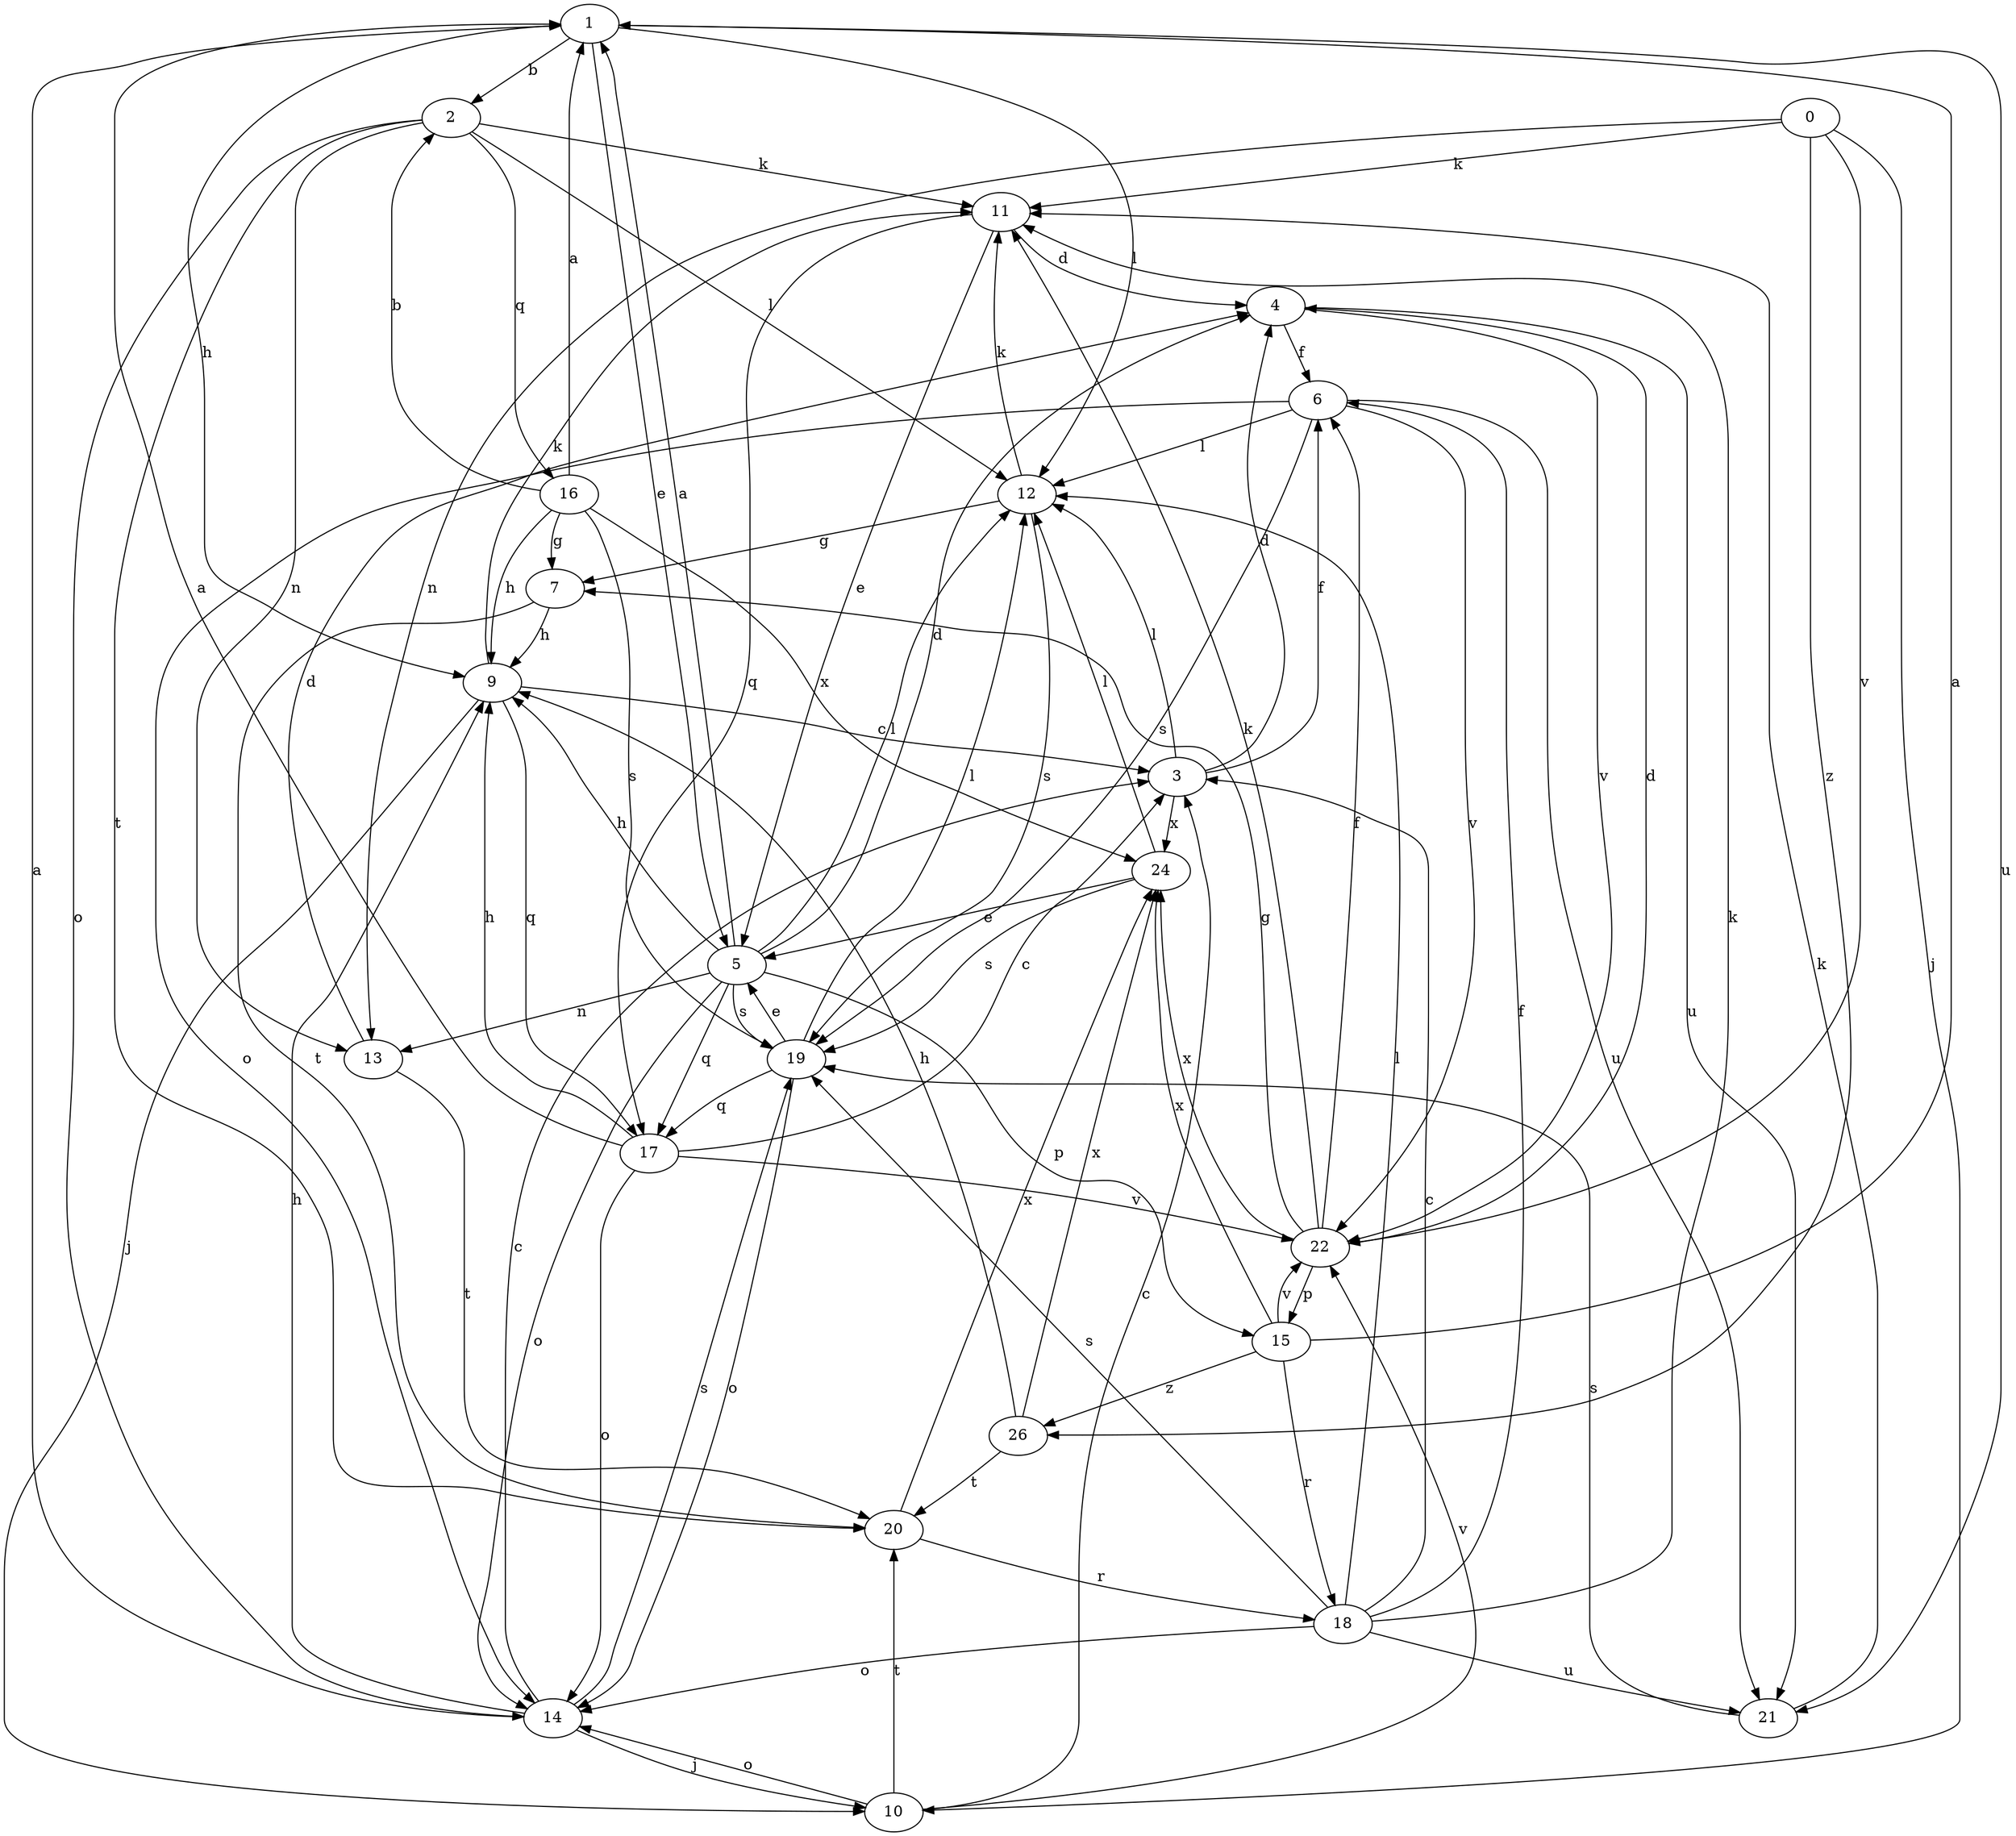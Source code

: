strict digraph  {
1;
2;
3;
4;
5;
6;
7;
0;
9;
10;
11;
12;
13;
14;
15;
16;
17;
18;
19;
20;
21;
22;
24;
26;
1 -> 2  [label=b];
1 -> 5  [label=e];
1 -> 9  [label=h];
1 -> 12  [label=l];
1 -> 21  [label=u];
2 -> 11  [label=k];
2 -> 12  [label=l];
2 -> 13  [label=n];
2 -> 14  [label=o];
2 -> 16  [label=q];
2 -> 20  [label=t];
3 -> 4  [label=d];
3 -> 6  [label=f];
3 -> 12  [label=l];
3 -> 24  [label=x];
4 -> 6  [label=f];
4 -> 21  [label=u];
4 -> 22  [label=v];
5 -> 1  [label=a];
5 -> 4  [label=d];
5 -> 9  [label=h];
5 -> 12  [label=l];
5 -> 13  [label=n];
5 -> 14  [label=o];
5 -> 15  [label=p];
5 -> 17  [label=q];
5 -> 19  [label=s];
6 -> 12  [label=l];
6 -> 14  [label=o];
6 -> 19  [label=s];
6 -> 21  [label=u];
6 -> 22  [label=v];
7 -> 9  [label=h];
7 -> 20  [label=t];
0 -> 10  [label=j];
0 -> 11  [label=k];
0 -> 13  [label=n];
0 -> 22  [label=v];
0 -> 26  [label=z];
9 -> 3  [label=c];
9 -> 10  [label=j];
9 -> 11  [label=k];
9 -> 17  [label=q];
10 -> 3  [label=c];
10 -> 14  [label=o];
10 -> 20  [label=t];
10 -> 22  [label=v];
11 -> 4  [label=d];
11 -> 5  [label=e];
11 -> 17  [label=q];
12 -> 7  [label=g];
12 -> 11  [label=k];
12 -> 19  [label=s];
13 -> 4  [label=d];
13 -> 20  [label=t];
14 -> 1  [label=a];
14 -> 3  [label=c];
14 -> 9  [label=h];
14 -> 10  [label=j];
14 -> 19  [label=s];
15 -> 1  [label=a];
15 -> 18  [label=r];
15 -> 22  [label=v];
15 -> 24  [label=x];
15 -> 26  [label=z];
16 -> 1  [label=a];
16 -> 2  [label=b];
16 -> 7  [label=g];
16 -> 9  [label=h];
16 -> 19  [label=s];
16 -> 24  [label=x];
17 -> 1  [label=a];
17 -> 3  [label=c];
17 -> 9  [label=h];
17 -> 14  [label=o];
17 -> 22  [label=v];
18 -> 3  [label=c];
18 -> 6  [label=f];
18 -> 11  [label=k];
18 -> 12  [label=l];
18 -> 14  [label=o];
18 -> 19  [label=s];
18 -> 21  [label=u];
19 -> 5  [label=e];
19 -> 12  [label=l];
19 -> 14  [label=o];
19 -> 17  [label=q];
20 -> 18  [label=r];
20 -> 24  [label=x];
21 -> 11  [label=k];
21 -> 19  [label=s];
22 -> 4  [label=d];
22 -> 6  [label=f];
22 -> 7  [label=g];
22 -> 11  [label=k];
22 -> 15  [label=p];
22 -> 24  [label=x];
24 -> 5  [label=e];
24 -> 12  [label=l];
24 -> 19  [label=s];
26 -> 9  [label=h];
26 -> 20  [label=t];
26 -> 24  [label=x];
}
